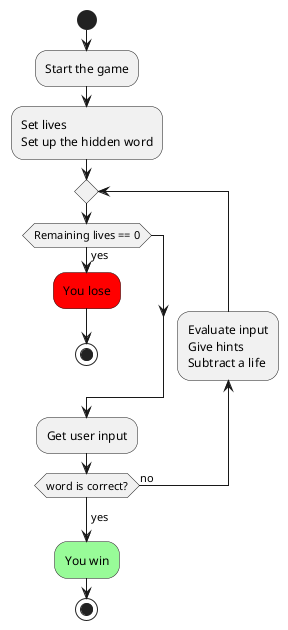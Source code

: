 @startuml
start
:Start the game;
:Set lives\nSet up the hidden word;
repeat
  if (Remaining lives == 0) then (yes)
    #red:You lose;
    stop
  endif
  :Get user input;
backward:Evaluate input\nGive hints\nSubtract a life;
repeat while (word is correct?) is (no)
->yes;
#palegreen:You win;
stop

@enduml